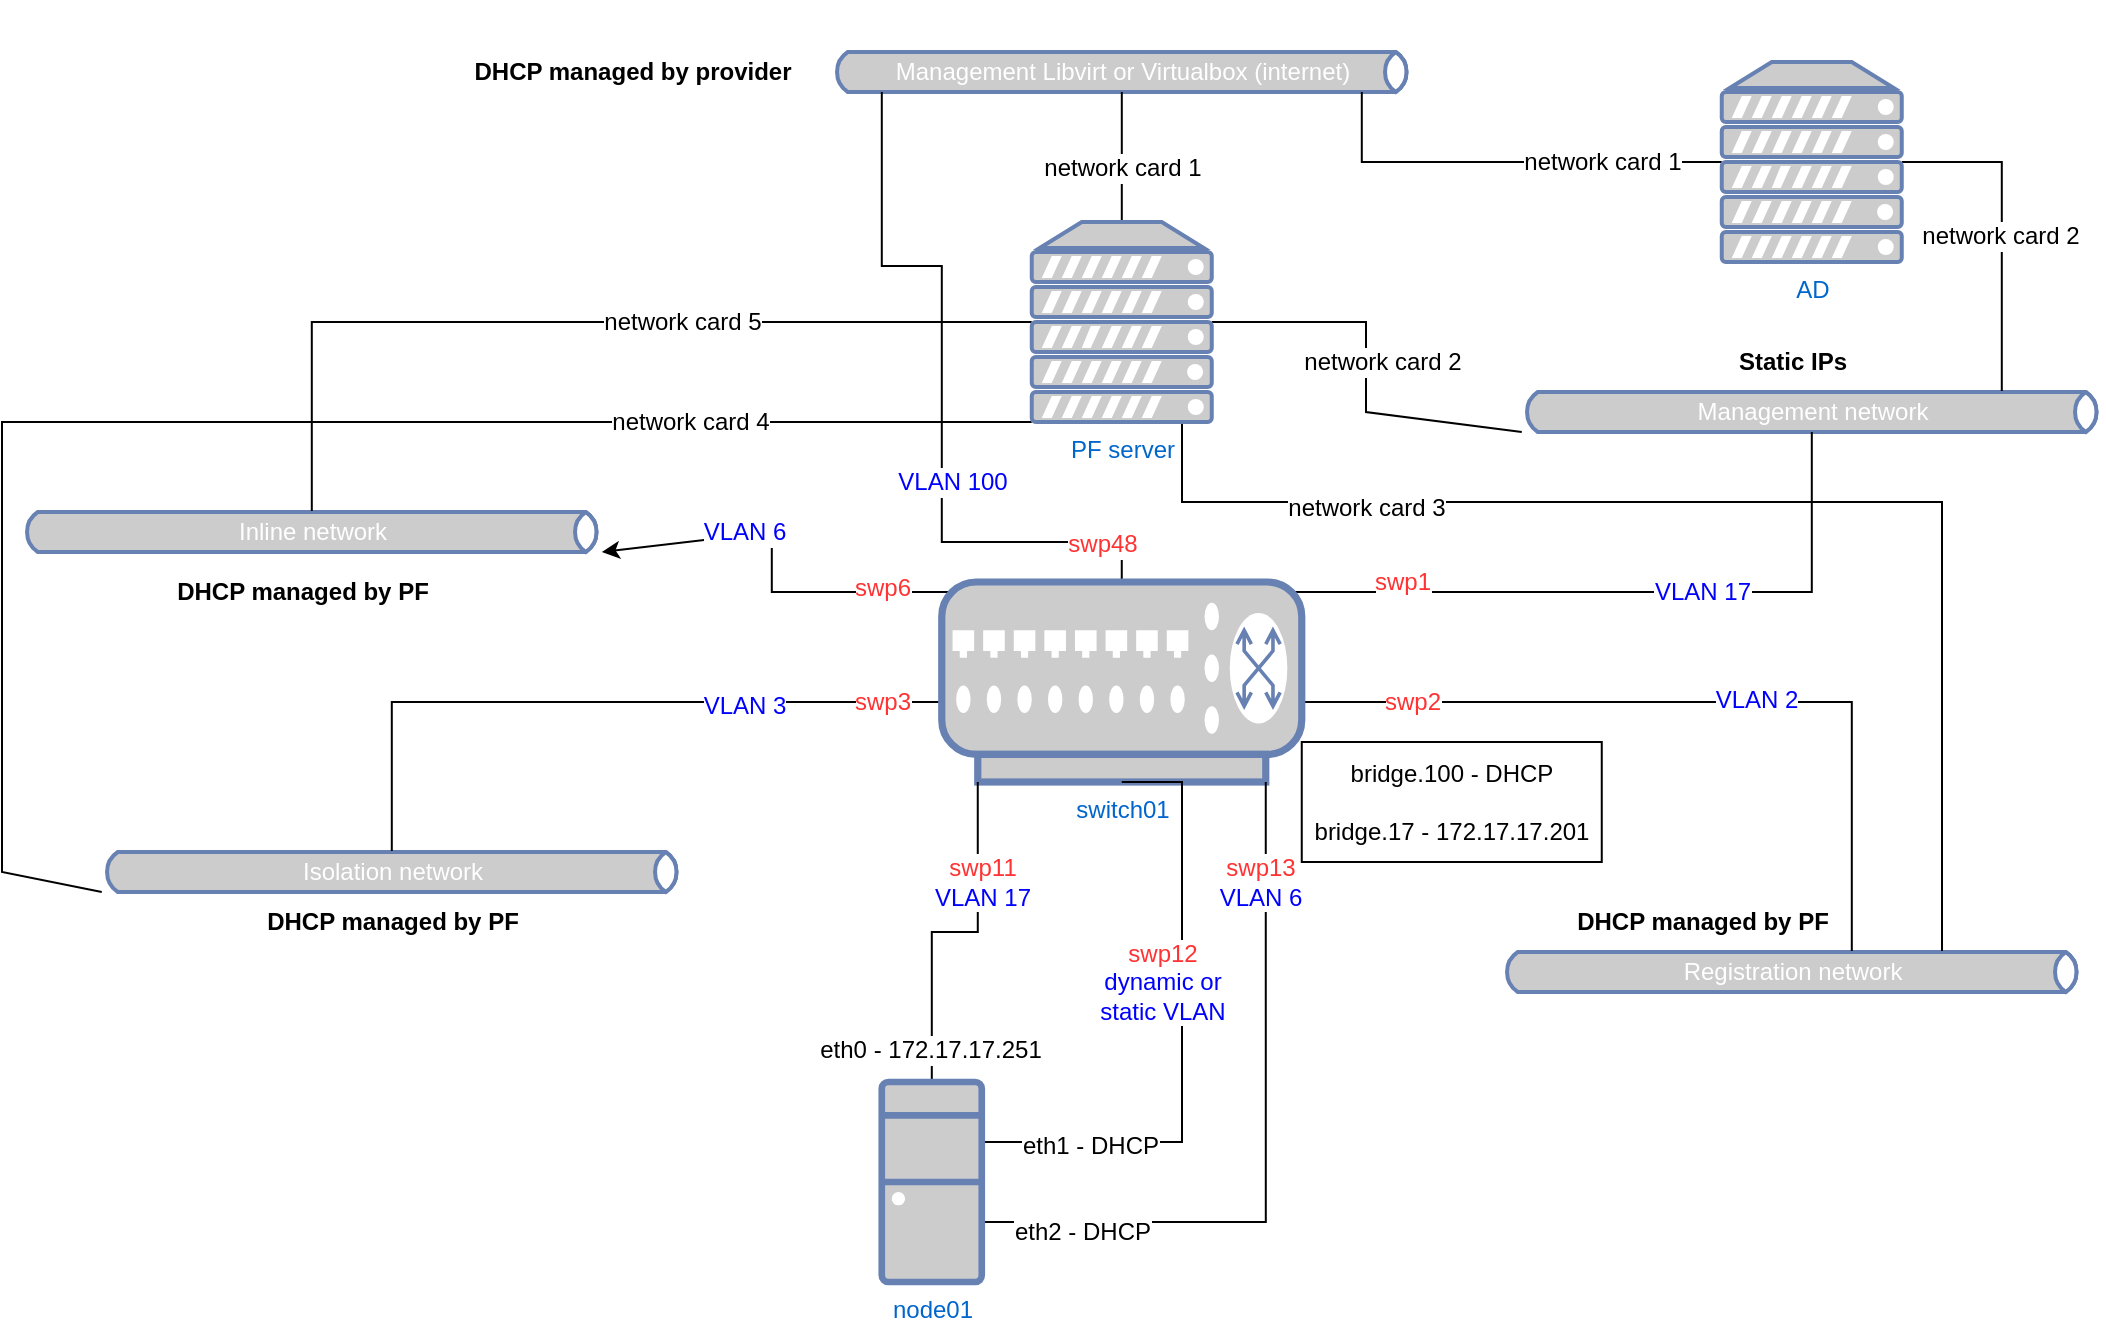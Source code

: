 <mxfile version="12.6.5" type="device"><diagram id="4rV3wpL-3FC0UblVppEj" name="Page-1"><mxGraphModel dx="1185" dy="680" grid="1" gridSize="10" guides="1" tooltips="1" connect="1" arrows="1" fold="1" page="1" pageScale="1" pageWidth="1100" pageHeight="850" math="0" shadow="0"><root><mxCell id="0"/><mxCell id="1" parent="0"/><mxCell id="lLacSH1TQea-35AUpyrd-1" value="Management Libvirt or Virtualbox (internet)&lt;br&gt;" style="html=1;outlineConnect=0;fillColor=#CCCCCC;strokeColor=#6881B3;gradientColor=none;gradientDirection=north;strokeWidth=2;shape=mxgraph.networks.bus;gradientColor=none;gradientDirection=north;fontColor=#ffffff;perimeter=backbonePerimeter;backboneSize=20;" parent="1" vertex="1"><mxGeometry x="464.88" y="160" width="290" height="70" as="geometry"/></mxCell><mxCell id="lLacSH1TQea-35AUpyrd-2" value="Management network" style="html=1;outlineConnect=0;fillColor=#CCCCCC;strokeColor=#6881B3;gradientColor=none;gradientDirection=north;strokeWidth=2;shape=mxgraph.networks.bus;gradientColor=none;gradientDirection=north;fontColor=#ffffff;perimeter=backbonePerimeter;backboneSize=20;" parent="1" vertex="1"><mxGeometry x="809.88" y="330" width="290" height="70" as="geometry"/></mxCell><mxCell id="lLacSH1TQea-35AUpyrd-7" value="Registration network" style="html=1;outlineConnect=0;fillColor=#CCCCCC;strokeColor=#6881B3;gradientColor=none;gradientDirection=north;strokeWidth=2;shape=mxgraph.networks.bus;gradientColor=none;gradientDirection=north;fontColor=#ffffff;perimeter=backbonePerimeter;backboneSize=20;" parent="1" vertex="1"><mxGeometry x="799.88" y="610" width="290" height="70" as="geometry"/></mxCell><mxCell id="lLacSH1TQea-35AUpyrd-8" value="Isolation network" style="html=1;outlineConnect=0;fillColor=#CCCCCC;strokeColor=#6881B3;gradientColor=none;gradientDirection=north;strokeWidth=2;shape=mxgraph.networks.bus;gradientColor=none;gradientDirection=north;fontColor=#ffffff;perimeter=backbonePerimeter;backboneSize=20;" parent="1" vertex="1"><mxGeometry x="99.88" y="560" width="290" height="70" as="geometry"/></mxCell><mxCell id="lLacSH1TQea-35AUpyrd-9" value="Inline network" style="html=1;outlineConnect=0;fillColor=#CCCCCC;strokeColor=#6881B3;gradientColor=none;gradientDirection=north;strokeWidth=2;shape=mxgraph.networks.bus;gradientColor=none;gradientDirection=north;fontColor=#ffffff;perimeter=backbonePerimeter;backboneSize=20;" parent="1" vertex="1"><mxGeometry x="59.88" y="390" width="290" height="70" as="geometry"/></mxCell><mxCell id="acppUqOB_WElaMgH4l2n-43" style="edgeStyle=orthogonalEdgeStyle;rounded=0;orthogonalLoop=1;jettySize=auto;html=1;endArrow=none;endFill=0;" parent="1" source="lLacSH1TQea-35AUpyrd-10" target="lLacSH1TQea-35AUpyrd-9" edge="1"><mxGeometry relative="1" as="geometry"/></mxCell><mxCell id="VIf2UubRjznWGK4572Js-7" value="network card 5" style="text;html=1;align=center;verticalAlign=middle;resizable=0;points=[];labelBackgroundColor=#ffffff;" vertex="1" connectable="0" parent="acppUqOB_WElaMgH4l2n-43"><mxGeometry x="-0.147" y="-1" relative="1" as="geometry"><mxPoint x="19.17" y="1" as="offset"/></mxGeometry></mxCell><mxCell id="acppUqOB_WElaMgH4l2n-44" style="edgeStyle=orthogonalEdgeStyle;rounded=0;orthogonalLoop=1;jettySize=auto;html=1;exitX=1;exitY=0.5;exitDx=0;exitDy=0;exitPerimeter=0;endArrow=none;endFill=0;" parent="1" source="lLacSH1TQea-35AUpyrd-10" target="lLacSH1TQea-35AUpyrd-2" edge="1"><mxGeometry relative="1" as="geometry"><Array as="points"><mxPoint x="732" y="320"/><mxPoint x="732" y="365"/></Array></mxGeometry></mxCell><mxCell id="VIf2UubRjznWGK4572Js-4" value="network card 2" style="text;html=1;align=center;verticalAlign=middle;resizable=0;points=[];labelBackgroundColor=#ffffff;" vertex="1" connectable="0" parent="acppUqOB_WElaMgH4l2n-44"><mxGeometry x="-0.739" relative="1" as="geometry"><mxPoint x="59.29" y="20" as="offset"/></mxGeometry></mxCell><mxCell id="acppUqOB_WElaMgH4l2n-49" style="edgeStyle=orthogonalEdgeStyle;rounded=0;orthogonalLoop=1;jettySize=auto;html=1;endArrow=none;endFill=0;" parent="1" source="lLacSH1TQea-35AUpyrd-10" target="lLacSH1TQea-35AUpyrd-1" edge="1"><mxGeometry relative="1" as="geometry"><Array as="points"><mxPoint x="610" y="240"/><mxPoint x="610" y="240"/></Array></mxGeometry></mxCell><mxCell id="VIf2UubRjznWGK4572Js-2" value="network card 1" style="text;html=1;align=center;verticalAlign=middle;resizable=0;points=[];labelBackgroundColor=#ffffff;" vertex="1" connectable="0" parent="acppUqOB_WElaMgH4l2n-49"><mxGeometry x="-0.173" relative="1" as="geometry"><mxPoint as="offset"/></mxGeometry></mxCell><mxCell id="acppUqOB_WElaMgH4l2n-53" style="edgeStyle=orthogonalEdgeStyle;rounded=0;orthogonalLoop=1;jettySize=auto;html=1;endArrow=none;endFill=0;" parent="1" source="lLacSH1TQea-35AUpyrd-10" target="lLacSH1TQea-35AUpyrd-7" edge="1"><mxGeometry relative="1" as="geometry"><Array as="points"><mxPoint x="640" y="410"/><mxPoint x="1020" y="410"/></Array></mxGeometry></mxCell><mxCell id="VIf2UubRjznWGK4572Js-5" value="network card 3" style="text;html=1;align=center;verticalAlign=middle;resizable=0;points=[];labelBackgroundColor=#ffffff;" vertex="1" connectable="0" parent="acppUqOB_WElaMgH4l2n-53"><mxGeometry x="-0.59" y="-3" relative="1" as="geometry"><mxPoint as="offset"/></mxGeometry></mxCell><mxCell id="acppUqOB_WElaMgH4l2n-54" style="edgeStyle=orthogonalEdgeStyle;rounded=0;orthogonalLoop=1;jettySize=auto;html=1;endArrow=none;endFill=0;" parent="1" source="lLacSH1TQea-35AUpyrd-10" target="lLacSH1TQea-35AUpyrd-8" edge="1"><mxGeometry relative="1" as="geometry"><Array as="points"><mxPoint x="50" y="370"/><mxPoint x="50" y="595"/></Array></mxGeometry></mxCell><mxCell id="VIf2UubRjznWGK4572Js-6" value="network card 4" style="text;html=1;align=center;verticalAlign=middle;resizable=0;points=[];labelBackgroundColor=#ffffff;" vertex="1" connectable="0" parent="acppUqOB_WElaMgH4l2n-54"><mxGeometry x="-0.567" y="3" relative="1" as="geometry"><mxPoint y="-3" as="offset"/></mxGeometry></mxCell><mxCell id="lLacSH1TQea-35AUpyrd-10" value="PF server" style="fontColor=#0066CC;verticalAlign=top;verticalLabelPosition=bottom;labelPosition=center;align=center;html=1;outlineConnect=0;fillColor=#CCCCCC;strokeColor=#6881B3;gradientColor=none;gradientDirection=north;strokeWidth=2;shape=mxgraph.networks.server;" parent="1" vertex="1"><mxGeometry x="564.88" y="270" width="90" height="100" as="geometry"/></mxCell><mxCell id="acppUqOB_WElaMgH4l2n-48" style="edgeStyle=orthogonalEdgeStyle;rounded=0;orthogonalLoop=1;jettySize=auto;html=1;endArrow=none;endFill=0;" parent="1" source="lLacSH1TQea-35AUpyrd-18" target="lLacSH1TQea-35AUpyrd-2" edge="1"><mxGeometry relative="1" as="geometry"><Array as="points"><mxPoint x="1049.88" y="240"/></Array></mxGeometry></mxCell><mxCell id="VIf2UubRjznWGK4572Js-14" value="network card 2" style="text;html=1;align=center;verticalAlign=middle;resizable=0;points=[];labelBackgroundColor=#ffffff;" vertex="1" connectable="0" parent="acppUqOB_WElaMgH4l2n-48"><mxGeometry x="0.052" y="-1" relative="1" as="geometry"><mxPoint as="offset"/></mxGeometry></mxCell><mxCell id="acppUqOB_WElaMgH4l2n-55" style="edgeStyle=orthogonalEdgeStyle;rounded=0;orthogonalLoop=1;jettySize=auto;html=1;endArrow=none;endFill=0;" parent="1" source="lLacSH1TQea-35AUpyrd-18" target="lLacSH1TQea-35AUpyrd-1" edge="1"><mxGeometry relative="1" as="geometry"><Array as="points"><mxPoint x="729.88" y="240"/></Array></mxGeometry></mxCell><mxCell id="VIf2UubRjznWGK4572Js-13" value="network card 1" style="text;html=1;align=center;verticalAlign=middle;resizable=0;points=[];labelBackgroundColor=#ffffff;" vertex="1" connectable="0" parent="acppUqOB_WElaMgH4l2n-55"><mxGeometry x="-0.553" y="-2" relative="1" as="geometry"><mxPoint x="-11.67" y="2" as="offset"/></mxGeometry></mxCell><mxCell id="lLacSH1TQea-35AUpyrd-18" value="AD" style="fontColor=#0066CC;verticalAlign=top;verticalLabelPosition=bottom;labelPosition=center;align=center;html=1;outlineConnect=0;fillColor=#CCCCCC;strokeColor=#6881B3;gradientColor=none;gradientDirection=north;strokeWidth=2;shape=mxgraph.networks.server;" parent="1" vertex="1"><mxGeometry x="909.88" y="190" width="90" height="100" as="geometry"/></mxCell><mxCell id="lLacSH1TQea-35AUpyrd-33" value="" style="edgeStyle=orthogonalEdgeStyle;rounded=0;orthogonalLoop=1;jettySize=auto;html=1;exitX=0.05;exitY=0.05;exitDx=0;exitDy=0;exitPerimeter=0;" parent="1" source="lLacSH1TQea-35AUpyrd-21" target="lLacSH1TQea-35AUpyrd-9" edge="1"><mxGeometry relative="1" as="geometry"><mxPoint x="564.88" y="430" as="targetPoint"/></mxGeometry></mxCell><mxCell id="acppUqOB_WElaMgH4l2n-9" value="&lt;font color=&quot;#0000ff&quot;&gt;VLAN 6&lt;/font&gt;" style="text;html=1;align=center;verticalAlign=middle;resizable=0;points=[];labelBackgroundColor=#ffffff;" parent="lLacSH1TQea-35AUpyrd-33" vertex="1" connectable="0"><mxGeometry x="-0.708" y="1" relative="1" as="geometry"><mxPoint x="-78" y="-31" as="offset"/></mxGeometry></mxCell><mxCell id="acppUqOB_WElaMgH4l2n-26" value="swp6" style="text;html=1;align=center;verticalAlign=middle;resizable=0;points=[];labelBackgroundColor=#ffffff;fontColor=#FF3333;" parent="lLacSH1TQea-35AUpyrd-33" vertex="1" connectable="0"><mxGeometry x="-0.666" y="-2" relative="1" as="geometry"><mxPoint x="-3.88" as="offset"/></mxGeometry></mxCell><mxCell id="acppUqOB_WElaMgH4l2n-5" style="edgeStyle=orthogonalEdgeStyle;rounded=0;orthogonalLoop=1;jettySize=auto;html=1;endArrow=none;endFill=0;exitX=0.95;exitY=0.05;exitDx=0;exitDy=0;exitPerimeter=0;" parent="1" source="lLacSH1TQea-35AUpyrd-21" target="lLacSH1TQea-35AUpyrd-2" edge="1"><mxGeometry relative="1" as="geometry"/></mxCell><mxCell id="acppUqOB_WElaMgH4l2n-6" value="&lt;font color=&quot;#0000ff&quot;&gt;VLAN 17&lt;/font&gt;" style="text;html=1;align=center;verticalAlign=middle;resizable=0;points=[];labelBackgroundColor=#ffffff;" parent="acppUqOB_WElaMgH4l2n-5" vertex="1" connectable="0"><mxGeometry x="-0.152" y="1" relative="1" as="geometry"><mxPoint x="63.29" y="0.97" as="offset"/></mxGeometry></mxCell><mxCell id="acppUqOB_WElaMgH4l2n-23" value="swp1" style="text;html=1;align=center;verticalAlign=middle;resizable=0;points=[];labelBackgroundColor=#ffffff;fontColor=#FF3333;" parent="acppUqOB_WElaMgH4l2n-5" vertex="1" connectable="0"><mxGeometry x="-0.803" y="-3" relative="1" as="geometry"><mxPoint x="25" y="-8" as="offset"/></mxGeometry></mxCell><mxCell id="acppUqOB_WElaMgH4l2n-7" style="edgeStyle=orthogonalEdgeStyle;rounded=0;orthogonalLoop=1;jettySize=auto;html=1;endArrow=none;endFill=0;exitX=1;exitY=0.7;exitDx=0;exitDy=0;exitPerimeter=0;" parent="1" source="lLacSH1TQea-35AUpyrd-21" target="lLacSH1TQea-35AUpyrd-7" edge="1"><mxGeometry relative="1" as="geometry"><Array as="points"><mxPoint x="699.88" y="510"/><mxPoint x="974.88" y="510"/></Array></mxGeometry></mxCell><mxCell id="acppUqOB_WElaMgH4l2n-8" value="&lt;font color=&quot;#0000ff&quot;&gt;VLAN 2&lt;/font&gt;" style="text;html=1;align=center;verticalAlign=middle;resizable=0;points=[];labelBackgroundColor=#ffffff;" parent="acppUqOB_WElaMgH4l2n-7" vertex="1" connectable="0"><mxGeometry x="0.249" y="1" relative="1" as="geometry"><mxPoint x="-18.25" as="offset"/></mxGeometry></mxCell><mxCell id="acppUqOB_WElaMgH4l2n-24" value="swp2" style="text;html=1;align=center;verticalAlign=middle;resizable=0;points=[];labelBackgroundColor=#ffffff;fontColor=#FF3333;" parent="acppUqOB_WElaMgH4l2n-7" vertex="1" connectable="0"><mxGeometry x="-0.84" y="-4" relative="1" as="geometry"><mxPoint x="31.75" y="-4" as="offset"/></mxGeometry></mxCell><mxCell id="acppUqOB_WElaMgH4l2n-10" style="edgeStyle=orthogonalEdgeStyle;rounded=0;orthogonalLoop=1;jettySize=auto;html=1;exitX=0;exitY=0.5;exitDx=0;exitDy=0;exitPerimeter=0;endArrow=none;endFill=0;" parent="1" source="lLacSH1TQea-35AUpyrd-21" target="lLacSH1TQea-35AUpyrd-8" edge="1"><mxGeometry relative="1" as="geometry"><Array as="points"><mxPoint x="579.88" y="510"/><mxPoint x="244.88" y="510"/></Array></mxGeometry></mxCell><mxCell id="acppUqOB_WElaMgH4l2n-11" value="&lt;font color=&quot;#0000ff&quot;&gt;VLAN 3&lt;/font&gt;" style="text;html=1;align=center;verticalAlign=middle;resizable=0;points=[];labelBackgroundColor=#ffffff;" parent="acppUqOB_WElaMgH4l2n-10" vertex="1" connectable="0"><mxGeometry x="-0.33" y="2" relative="1" as="geometry"><mxPoint x="-69.12" as="offset"/></mxGeometry></mxCell><mxCell id="acppUqOB_WElaMgH4l2n-25" value="swp3" style="text;html=1;align=center;verticalAlign=middle;resizable=0;points=[];labelBackgroundColor=#ffffff;fontColor=#FF3333;" parent="acppUqOB_WElaMgH4l2n-10" vertex="1" connectable="0"><mxGeometry x="-0.304" y="3" relative="1" as="geometry"><mxPoint x="6.71" y="-3" as="offset"/></mxGeometry></mxCell><mxCell id="acppUqOB_WElaMgH4l2n-50" style="edgeStyle=orthogonalEdgeStyle;rounded=0;orthogonalLoop=1;jettySize=auto;html=1;endArrow=none;endFill=0;exitX=0.5;exitY=0;exitDx=0;exitDy=0;exitPerimeter=0;" parent="1" source="lLacSH1TQea-35AUpyrd-21" target="lLacSH1TQea-35AUpyrd-1" edge="1"><mxGeometry relative="1" as="geometry"><Array as="points"><mxPoint x="609.88" y="430"/><mxPoint x="519.88" y="430"/><mxPoint x="519.88" y="292"/><mxPoint x="489.88" y="292"/></Array></mxGeometry></mxCell><mxCell id="acppUqOB_WElaMgH4l2n-51" value="&lt;font color=&quot;#0000ff&quot;&gt;VLAN 100&lt;/font&gt;" style="text;html=1;align=center;verticalAlign=middle;resizable=0;points=[];labelBackgroundColor=#ffffff;" parent="acppUqOB_WElaMgH4l2n-50" vertex="1" connectable="0"><mxGeometry x="-0.422" y="2" relative="1" as="geometry"><mxPoint y="-32" as="offset"/></mxGeometry></mxCell><mxCell id="acppUqOB_WElaMgH4l2n-52" value="swp48" style="text;html=1;align=center;verticalAlign=middle;resizable=0;points=[];labelBackgroundColor=#ffffff;fontColor=#FF3333;" parent="acppUqOB_WElaMgH4l2n-50" vertex="1" connectable="0"><mxGeometry x="-0.897" y="-2" relative="1" as="geometry"><mxPoint x="-11.92" as="offset"/></mxGeometry></mxCell><mxCell id="lLacSH1TQea-35AUpyrd-21" value="switch01" style="fontColor=#0066CC;verticalAlign=top;verticalLabelPosition=bottom;labelPosition=center;align=center;html=1;outlineConnect=0;fillColor=#CCCCCC;strokeColor=#6881B3;gradientColor=none;gradientDirection=north;strokeWidth=2;shape=mxgraph.networks.switch;" parent="1" vertex="1"><mxGeometry x="519.88" y="450" width="180" height="100" as="geometry"/></mxCell><mxCell id="lLacSH1TQea-35AUpyrd-38" style="edgeStyle=orthogonalEdgeStyle;rounded=0;orthogonalLoop=1;jettySize=auto;html=1;endArrow=none;endFill=0;entryX=0.1;entryY=1;entryDx=0;entryDy=0;entryPerimeter=0;" parent="1" source="lLacSH1TQea-35AUpyrd-24" target="lLacSH1TQea-35AUpyrd-21" edge="1"><mxGeometry relative="1" as="geometry"/></mxCell><mxCell id="acppUqOB_WElaMgH4l2n-13" value="&lt;font color=&quot;#ff3333&quot;&gt;swp11&lt;/font&gt;&lt;br&gt;&lt;font color=&quot;#0000ff&quot;&gt;VLAN 17&lt;/font&gt;" style="text;html=1;align=center;verticalAlign=middle;resizable=0;points=[];labelBackgroundColor=#ffffff;" parent="lLacSH1TQea-35AUpyrd-38" vertex="1" connectable="0"><mxGeometry x="0.689" relative="1" as="geometry"><mxPoint x="2" y="23" as="offset"/></mxGeometry></mxCell><mxCell id="acppUqOB_WElaMgH4l2n-14" value="eth0 - 172.17.17.251" style="text;html=1;align=center;verticalAlign=middle;resizable=0;points=[];labelBackgroundColor=#ffffff;" parent="lLacSH1TQea-35AUpyrd-38" vertex="1" connectable="0"><mxGeometry x="-0.811" y="1" relative="1" as="geometry"><mxPoint as="offset"/></mxGeometry></mxCell><mxCell id="acppUqOB_WElaMgH4l2n-15" style="edgeStyle=orthogonalEdgeStyle;rounded=0;orthogonalLoop=1;jettySize=auto;html=1;endArrow=none;endFill=0;entryX=0.5;entryY=1;entryDx=0;entryDy=0;entryPerimeter=0;" parent="1" source="lLacSH1TQea-35AUpyrd-24" target="lLacSH1TQea-35AUpyrd-21" edge="1"><mxGeometry relative="1" as="geometry"><mxPoint x="609.88" y="590" as="targetPoint"/><Array as="points"><mxPoint x="640" y="730"/><mxPoint x="640" y="550"/></Array></mxGeometry></mxCell><mxCell id="acppUqOB_WElaMgH4l2n-16" value="&lt;font color=&quot;#ff3333&quot;&gt;swp12&lt;br&gt;&lt;/font&gt;&lt;font color=&quot;#0000ff&quot;&gt;dynamic or&lt;br&gt;static VLAN&lt;/font&gt;" style="text;html=1;align=center;verticalAlign=middle;resizable=0;points=[];labelBackgroundColor=#ffffff;" parent="acppUqOB_WElaMgH4l2n-15" vertex="1" connectable="0"><mxGeometry x="0.748" y="1" relative="1" as="geometry"><mxPoint x="-9" y="90.71" as="offset"/></mxGeometry></mxCell><mxCell id="acppUqOB_WElaMgH4l2n-17" value="eth1 - DHCP" style="text;html=1;align=center;verticalAlign=middle;resizable=0;points=[];labelBackgroundColor=#ffffff;" parent="acppUqOB_WElaMgH4l2n-15" vertex="1" connectable="0"><mxGeometry x="-0.859" y="-2" relative="1" as="geometry"><mxPoint x="32" as="offset"/></mxGeometry></mxCell><mxCell id="acppUqOB_WElaMgH4l2n-20" style="edgeStyle=orthogonalEdgeStyle;rounded=0;orthogonalLoop=1;jettySize=auto;html=1;entryX=0.9;entryY=1;entryDx=0;entryDy=0;entryPerimeter=0;endArrow=none;endFill=0;" parent="1" source="lLacSH1TQea-35AUpyrd-24" target="lLacSH1TQea-35AUpyrd-21" edge="1"><mxGeometry relative="1" as="geometry"><Array as="points"><mxPoint x="681.88" y="770"/></Array></mxGeometry></mxCell><mxCell id="acppUqOB_WElaMgH4l2n-21" value="eth2 - DHCP" style="text;html=1;align=center;verticalAlign=middle;resizable=0;points=[];labelBackgroundColor=#ffffff;" parent="acppUqOB_WElaMgH4l2n-20" vertex="1" connectable="0"><mxGeometry x="-0.889" y="-5" relative="1" as="geometry"><mxPoint x="30" as="offset"/></mxGeometry></mxCell><mxCell id="acppUqOB_WElaMgH4l2n-22" value="&lt;font color=&quot;#ff3333&quot;&gt;swp13&lt;/font&gt;&lt;br&gt;&lt;font color=&quot;#0000ff&quot;&gt;VLAN 6&lt;/font&gt;" style="text;html=1;align=center;verticalAlign=middle;resizable=0;points=[];labelBackgroundColor=#ffffff;" parent="acppUqOB_WElaMgH4l2n-20" vertex="1" connectable="0"><mxGeometry x="0.867" y="3" relative="1" as="geometry"><mxPoint y="26" as="offset"/></mxGeometry></mxCell><mxCell id="lLacSH1TQea-35AUpyrd-24" value="node01" style="fontColor=#0066CC;verticalAlign=top;verticalLabelPosition=bottom;labelPosition=center;align=center;html=1;outlineConnect=0;fillColor=#CCCCCC;strokeColor=#6881B3;gradientColor=none;gradientDirection=north;strokeWidth=2;shape=mxgraph.networks.desktop_pc;" parent="1" vertex="1"><mxGeometry x="489.88" y="700" width="50" height="100" as="geometry"/></mxCell><mxCell id="acppUqOB_WElaMgH4l2n-29" value="&lt;b&gt;DHCP managed by PF&lt;/b&gt;" style="text;html=1;align=center;verticalAlign=middle;resizable=0;points=[];autosize=1;" parent="1" vertex="1"><mxGeometry x="830" y="610" width="140" height="20" as="geometry"/></mxCell><mxCell id="acppUqOB_WElaMgH4l2n-30" value="&lt;b&gt;DHCP managed by PF&lt;/b&gt;" style="text;html=1;align=center;verticalAlign=middle;resizable=0;points=[];autosize=1;" parent="1" vertex="1"><mxGeometry x="174.88" y="610" width="140" height="20" as="geometry"/></mxCell><mxCell id="acppUqOB_WElaMgH4l2n-31" value="&lt;b&gt;DHCP managed by PF&lt;/b&gt;" style="text;html=1;align=center;verticalAlign=middle;resizable=0;points=[];autosize=1;" parent="1" vertex="1"><mxGeometry x="129.88" y="445" width="140" height="20" as="geometry"/></mxCell><mxCell id="acppUqOB_WElaMgH4l2n-32" value="&lt;b&gt;Static IPs&lt;/b&gt;" style="text;html=1;align=center;verticalAlign=middle;resizable=0;points=[];autosize=1;" parent="1" vertex="1"><mxGeometry x="909.88" y="330" width="70" height="20" as="geometry"/></mxCell><mxCell id="acppUqOB_WElaMgH4l2n-41" value="&lt;b&gt;DHCP managed by provider&lt;/b&gt;" style="text;html=1;align=center;verticalAlign=middle;resizable=0;points=[];autosize=1;" parent="1" vertex="1"><mxGeometry x="280" y="185" width="170" height="20" as="geometry"/></mxCell><mxCell id="VIf2UubRjznWGK4572Js-11" value="bridge.100 - DHCP&lt;br&gt;&lt;br&gt;bridge.17 - 172.17.17.201" style="text;html=1;strokeColor=#000000;fillColor=none;align=center;verticalAlign=middle;whiteSpace=wrap;rounded=0;gradientColor=none;" vertex="1" parent="1"><mxGeometry x="699.88" y="530" width="150" height="60" as="geometry"/></mxCell></root></mxGraphModel></diagram></mxfile>
